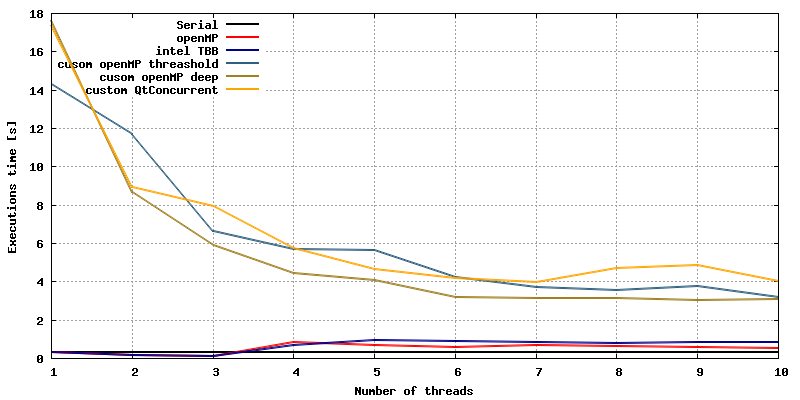 #!/usr/bin/gnuplot

#input
set datafile separator ";"

#output
set key top left
set style data lines
set grid

set xlabel 'Number of threads'
set yrange [0:18]
set ylabel 'Executions time [s]'

set terminal png transparent nocrop medium size 800,400
set output 'sort2.png'

plot \
'-' using 1:($2) title 'Serial'         axes x1y1 lt rgb 'black' lw 2, \
'-' using 1:($2) title 'openMP'         axes x1y1 lt rgb 'red' lw 2, \
'-' using 1:($2) title 'intel TBB'      axes x1y1 lt rgb 'dark-blue' lw 2, \
'-' using 1:($2) title 'cusom openMP threashold' axes x1y1 lt rgb 'steelblue' lw 2, \
'-' using 1:($2) title 'cusom openMP deep'       axes x1y1 lt rgb 'olivedrab' lw 2, \
'-' using 1:($2) title 'custom QtConcurrent'     axes x1y1 lt rgb 'orangered' lw 2
1;0.29
2;0.29
3;0.29
4;0.29
5;0.29
6;0.29
7;0.29
8;0.29
9;0.29
10;0.29
e
1;0.29
2;0.16
3;0.11
4;0.82
5;0.7
6;0.59
7;0.66
8;0.6
9;0.56
10;0.51
e
1;0.29
2;0.18
3;0.13
4;0.69
5;0.94
6;0.87
7;0.83
8;0.8
9;0.84
10;0.82
e
1;14.32
2;11.67
3;6.61
4;5.69
5;5.64
6;4.24
7;3.71
8;3.56
9;3.76
10;3.18
e
1;17.62
2;8.64
3;5.92
4;4.45
5;4.07
6;3.18
7;3.12
8;3.11
9;3.05
10;3.1
e
1;17.39
2;8.91
3;7.93
4;5.74
5;4.64
6;4.19
7;3.97
8;4.68
9;4.85
10;4
e
